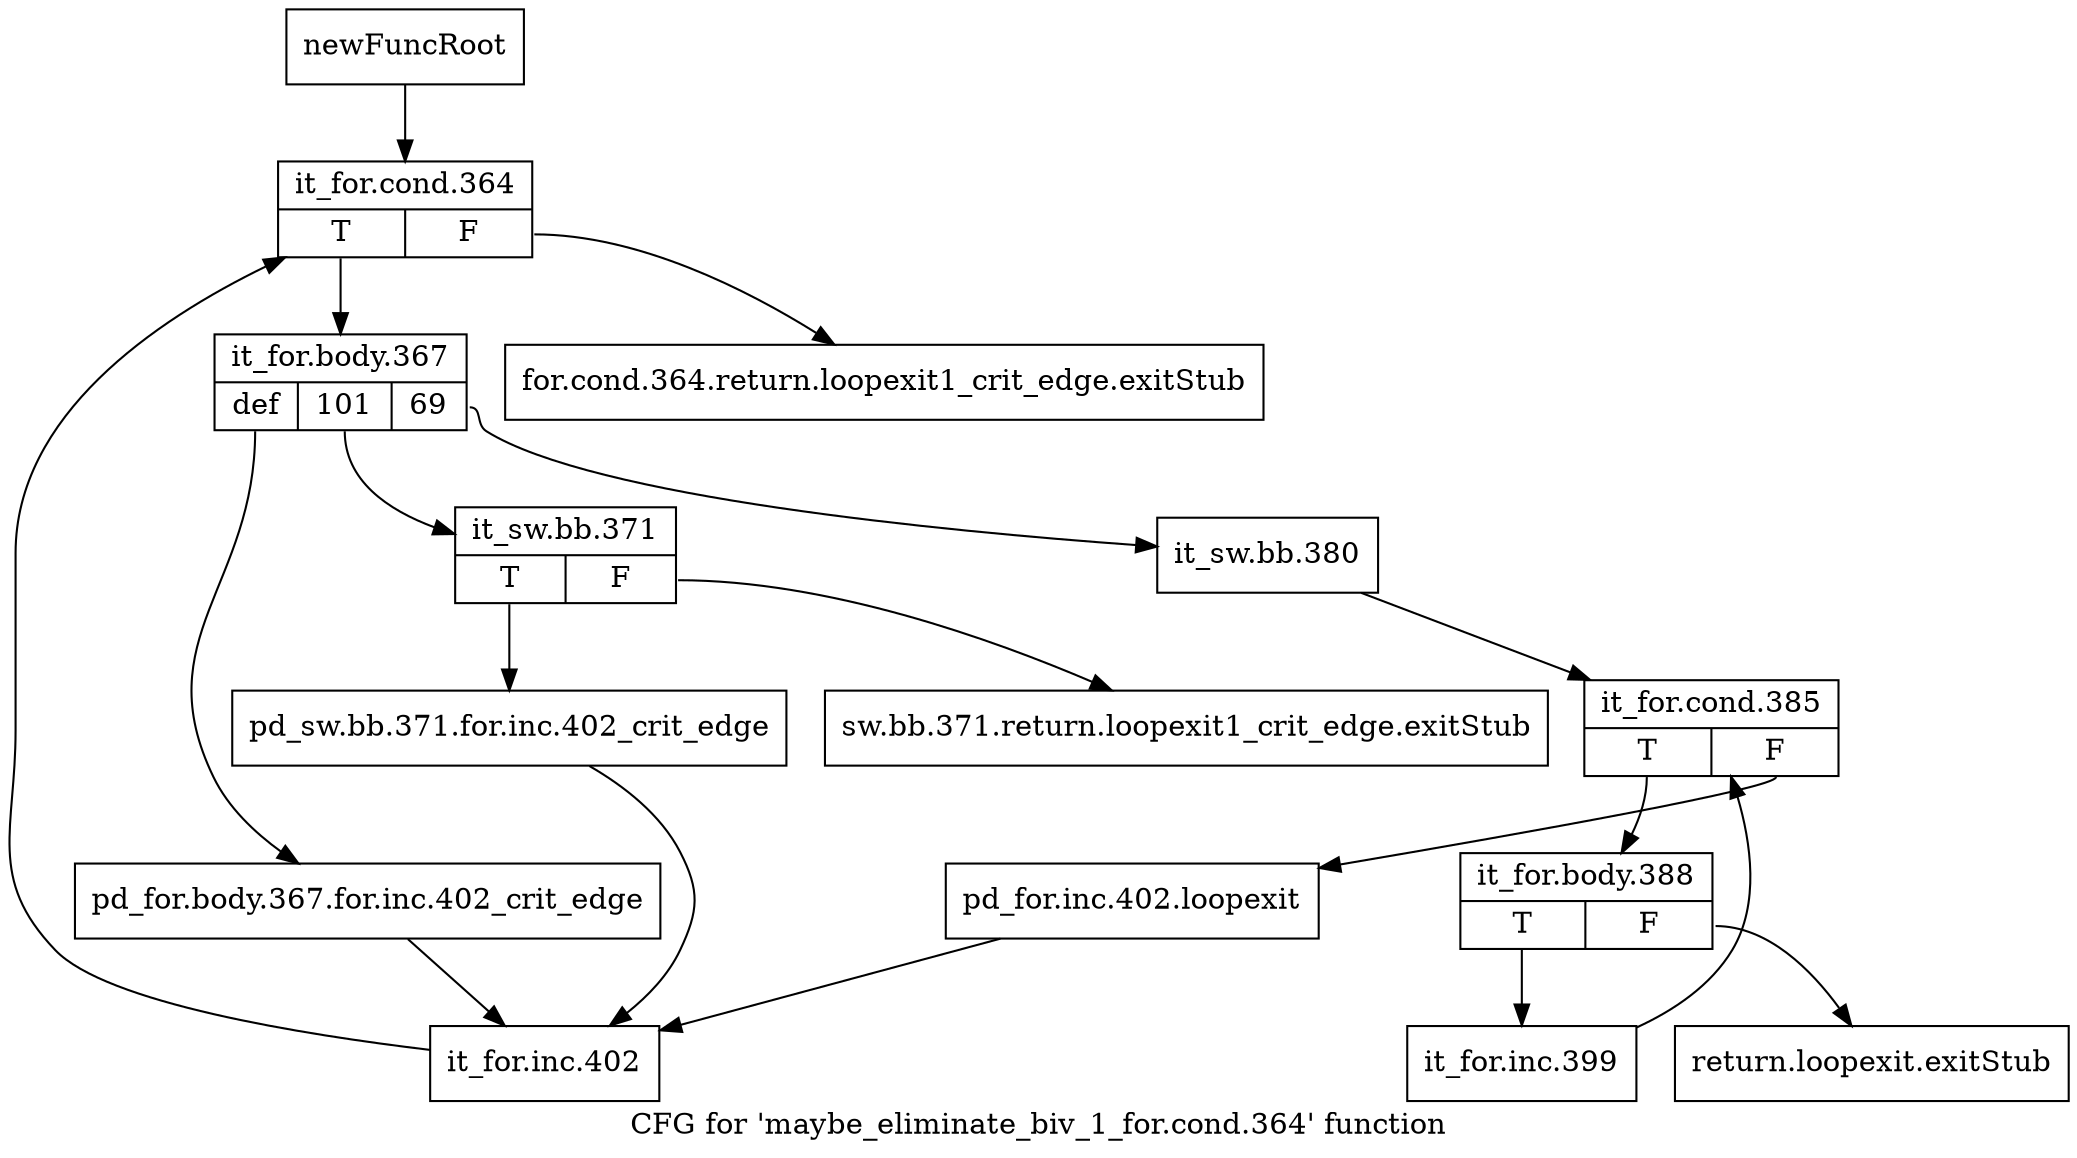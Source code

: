 digraph "CFG for 'maybe_eliminate_biv_1_for.cond.364' function" {
	label="CFG for 'maybe_eliminate_biv_1_for.cond.364' function";

	Node0xb66f650 [shape=record,label="{newFuncRoot}"];
	Node0xb66f650 -> Node0xb6708a0;
	Node0xb66f6a0 [shape=record,label="{for.cond.364.return.loopexit1_crit_edge.exitStub}"];
	Node0xb66f6f0 [shape=record,label="{return.loopexit.exitStub}"];
	Node0xb66f740 [shape=record,label="{sw.bb.371.return.loopexit1_crit_edge.exitStub}"];
	Node0xb6708a0 [shape=record,label="{it_for.cond.364|{<s0>T|<s1>F}}"];
	Node0xb6708a0:s0 -> Node0xb6708f0;
	Node0xb6708a0:s1 -> Node0xb66f6a0;
	Node0xb6708f0 [shape=record,label="{it_for.body.367|{<s0>def|<s1>101|<s2>69}}"];
	Node0xb6708f0:s0 -> Node0xb670b70;
	Node0xb6708f0:s1 -> Node0xb670ad0;
	Node0xb6708f0:s2 -> Node0xb670940;
	Node0xb670940 [shape=record,label="{it_sw.bb.380}"];
	Node0xb670940 -> Node0xb670990;
	Node0xb670990 [shape=record,label="{it_for.cond.385|{<s0>T|<s1>F}}"];
	Node0xb670990:s0 -> Node0xb670a30;
	Node0xb670990:s1 -> Node0xb6709e0;
	Node0xb6709e0 [shape=record,label="{pd_for.inc.402.loopexit}"];
	Node0xb6709e0 -> Node0xb670bc0;
	Node0xb670a30 [shape=record,label="{it_for.body.388|{<s0>T|<s1>F}}"];
	Node0xb670a30:s0 -> Node0xb670a80;
	Node0xb670a30:s1 -> Node0xb66f6f0;
	Node0xb670a80 [shape=record,label="{it_for.inc.399}"];
	Node0xb670a80 -> Node0xb670990;
	Node0xb670ad0 [shape=record,label="{it_sw.bb.371|{<s0>T|<s1>F}}"];
	Node0xb670ad0:s0 -> Node0xb670b20;
	Node0xb670ad0:s1 -> Node0xb66f740;
	Node0xb670b20 [shape=record,label="{pd_sw.bb.371.for.inc.402_crit_edge}"];
	Node0xb670b20 -> Node0xb670bc0;
	Node0xb670b70 [shape=record,label="{pd_for.body.367.for.inc.402_crit_edge}"];
	Node0xb670b70 -> Node0xb670bc0;
	Node0xb670bc0 [shape=record,label="{it_for.inc.402}"];
	Node0xb670bc0 -> Node0xb6708a0;
}
